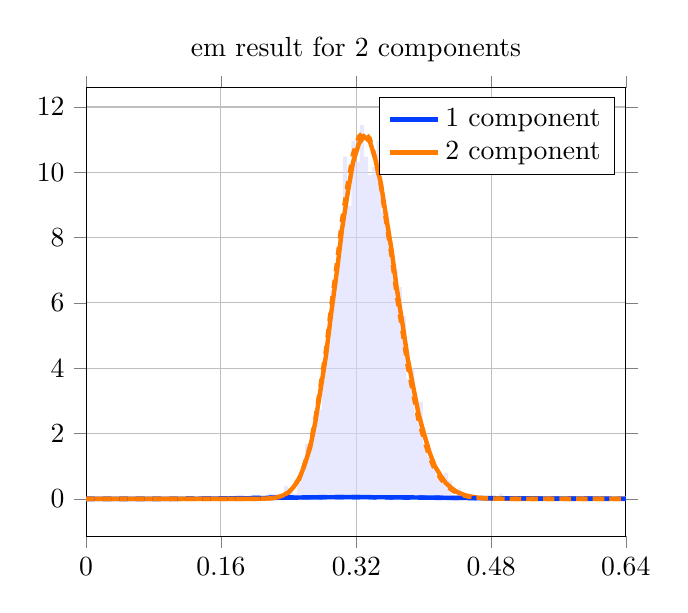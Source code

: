 \begin{tikzpicture}
\begin{axis}[title={em result for 2 components}, yticklabel style={/pgf/number format/fixed,
            /pgf/number format/precision=3}, grid={major}, yminorgrids={true}, tick align={outside}, xtick={0.0,0.16,0.321,0.481,0.641}, xmin={0.0}, xmax={0.641}, scaled y ticks={false}]
    \addplot[ybar interval, fill={blue!15}, forget plot, opacity={0.6}, draw={none}, bar width={5.0e-6}]
        table[row sep={\\}]
        {
            \\
            0.21  0.08  \\
            0.215  0.16  \\
            0.22  0.16  \\
            0.225  0.16  \\
            0.23  0.0  \\
            0.235  0.4  \\
            0.24  0.24  \\
            0.245  0.16  \\
            0.25  0.48  \\
            0.255  0.96  \\
            0.26  1.68  \\
            0.265  1.76  \\
            0.27  2.32  \\
            0.275  2.72  \\
            0.28  4.0  \\
            0.285  4.72  \\
            0.29  6.4  \\
            0.295  6.72  \\
            0.3  8.24  \\
            0.305  10.48  \\
            0.31  8.96  \\
            0.315  10.96  \\
            0.32  10.32  \\
            0.325  11.44  \\
            0.33  10.48  \\
            0.335  9.92  \\
            0.34  10.16  \\
            0.345  10.96  \\
            0.35  8.8  \\
            0.355  8.8  \\
            0.36  7.44  \\
            0.365  7.04  \\
            0.37  6.48  \\
            0.375  5.6  \\
            0.38  3.68  \\
            0.385  4.0  \\
            0.39  2.56  \\
            0.395  2.96  \\
            0.4  1.68  \\
            0.405  1.28  \\
            0.41  1.04  \\
            0.415  0.64  \\
            0.42  0.56  \\
            0.425  0.8  \\
            0.43  0.56  \\
            0.435  0.08  \\
            0.44  0.32  \\
            0.445  0.16  \\
            0.45  0.0  \\
            0.455  0.0  \\
            0.46  0.0  \\
            0.465  0.08  \\
            0.47  0.0  \\
            0.475  0.0  \\
            0.48  0.08  \\
            0.485  0.0  \\
            0.49  0.16  \\
            0.495  0.0  \\
            0.5  0.0  \\
            0.505  0.0  \\
            0.51  0.0  \\
            0.515  0.0  \\
            0.52  0.08  \\
            0.525  0.0  \\
            0.53  0.0  \\
            0.535  0.0  \\
            0.54  0.0  \\
            0.545  0.0  \\
            0.55  0.0  \\
            0.555  0.0  \\
            0.56  0.0  \\
            0.565  0.0  \\
            0.57  0.0  \\
            0.575  0.0  \\
            0.58  0.0  \\
            0.585  0.0  \\
            0.59  0.0  \\
            0.595  0.0  \\
            0.6  0.0  \\
            0.605  0.0  \\
            0.61  0.0  \\
            0.615  0.0  \\
            0.62  0.0  \\
            0.625  0.0  \\
            0.63  0.0  \\
            0.635  0.0  \\
            0.64  0.08  \\
            0.645  0.0  \\
        }
        ;
    \addplot[style={{ultra thick}}, color={rgb,1:red,0.008;green,0.243;blue,1.0}]
        table[row sep={\\}]
        {
            \\
            0.0  0.0  \\
            0.006  1.184e-13  \\
            0.013  5.73e-11  \\
            0.019  1.972e-9  \\
            0.026  2.299e-8  \\
            0.032  1.482e-7  \\
            0.039  6.563e-7  \\
            0.045  2.244e-6  \\
            0.052  6.348e-6  \\
            0.058  1.554e-5  \\
            0.065  3.393e-5  \\
            0.071  6.755e-5  \\
            0.078  0.0  \\
            0.084  0.0  \\
            0.091  0.0  \\
            0.097  0.001  \\
            0.104  0.001  \\
            0.11  0.001  \\
            0.117  0.002  \\
            0.123  0.002  \\
            0.13  0.003  \\
            0.136  0.004  \\
            0.142  0.005  \\
            0.149  0.006  \\
            0.155  0.008  \\
            0.162  0.009  \\
            0.168  0.011  \\
            0.175  0.013  \\
            0.181  0.015  \\
            0.188  0.017  \\
            0.194  0.019  \\
            0.201  0.022  \\
            0.207  0.024  \\
            0.214  0.027  \\
            0.22  0.029  \\
            0.227  0.032  \\
            0.233  0.034  \\
            0.24  0.036  \\
            0.246  0.038  \\
            0.253  0.04  \\
            0.259  0.042  \\
            0.266  0.044  \\
            0.272  0.045  \\
            0.278  0.047  \\
            0.285  0.048  \\
            0.291  0.049  \\
            0.298  0.05  \\
            0.304  0.05  \\
            0.311  0.05  \\
            0.317  0.051  \\
            0.324  0.05  \\
            0.33  0.05  \\
            0.337  0.05  \\
            0.343  0.049  \\
            0.35  0.048  \\
            0.356  0.048  \\
            0.363  0.047  \\
            0.369  0.045  \\
            0.376  0.044  \\
            0.382  0.043  \\
            0.389  0.042  \\
            0.395  0.04  \\
            0.402  0.039  \\
            0.408  0.037  \\
            0.414  0.036  \\
            0.421  0.034  \\
            0.427  0.032  \\
            0.434  0.031  \\
            0.44  0.029  \\
            0.447  0.028  \\
            0.453  0.026  \\
            0.46  0.025  \\
            0.466  0.023  \\
            0.473  0.022  \\
            0.479  0.021  \\
            0.486  0.019  \\
            0.492  0.018  \\
            0.499  0.017  \\
            0.505  0.016  \\
            0.512  0.015  \\
            0.518  0.014  \\
            0.525  0.013  \\
            0.531  0.012  \\
            0.538  0.011  \\
            0.544  0.01  \\
            0.55  0.009  \\
            0.557  0.009  \\
            0.563  0.008  \\
            0.57  0.007  \\
            0.576  0.007  \\
            0.583  0.006  \\
            0.589  0.006  \\
            0.596  0.005  \\
            0.602  0.005  \\
            0.609  0.004  \\
            0.615  0.004  \\
            0.622  0.004  \\
            0.628  0.003  \\
            0.635  0.003  \\
            0.641  0.003  \\
        }
        ;
    \addlegendentry {1 component}
    \addplot[style={{ultra thick}}, color={rgb,1:red,1.0;green,0.486;blue,0.0}]
        table[row sep={\\}]
        {
            \\
            0.0  0.0  \\
            0.006  1.952e-111  \\
            0.013  6.059e-86  \\
            0.019  2.436e-71  \\
            0.026  3.415e-61  \\
            0.032  1.728e-53  \\
            0.039  2.493e-47  \\
            0.045  3.088e-42  \\
            0.052  6.344e-38  \\
            0.058  3.303e-34  \\
            0.065  5.827e-31  \\
            0.071  4.281e-28  \\
            0.078  1.526e-25  \\
            0.084  2.965e-23  \\
            0.091  3.433e-21  \\
            0.097  2.546e-19  \\
            0.104  1.28e-17  \\
            0.11  4.579e-16  \\
            0.117  1.21e-14  \\
            0.123  2.445e-13  \\
            0.13  3.877e-12  \\
            0.136  4.943e-11  \\
            0.142  5.171e-10  \\
            0.149  4.518e-9  \\
            0.155  3.347e-8  \\
            0.162  2.131e-7  \\
            0.168  1.18e-6  \\
            0.175  5.745e-6  \\
            0.181  2.481e-5  \\
            0.188  9.589e-5  \\
            0.194  0.0  \\
            0.201  0.001  \\
            0.207  0.003  \\
            0.214  0.008  \\
            0.22  0.02  \\
            0.227  0.045  \\
            0.233  0.095  \\
            0.24  0.188  \\
            0.246  0.349  \\
            0.253  0.609  \\
            0.259  1.004  \\
            0.266  1.567  \\
            0.272  2.323  \\
            0.278  3.278  \\
            0.285  4.412  \\
            0.291  5.678  \\
            0.298  6.999  \\
            0.304  8.279  \\
            0.311  9.413  \\
            0.317  10.307  \\
            0.324  10.882  \\
            0.33  11.096  \\
            0.337  10.942  \\
            0.343  10.447  \\
            0.35  9.67  \\
            0.356  8.687  \\
            0.363  7.582  \\
            0.369  6.437  \\
            0.376  5.32  \\
            0.382  4.284  \\
            0.389  3.365  \\
            0.395  2.579  \\
            0.402  1.932  \\
            0.408  1.414  \\
            0.414  1.013  \\
            0.421  0.71  \\
            0.427  0.488  \\
            0.434  0.328  \\
            0.44  0.217  \\
            0.447  0.14  \\
            0.453  0.089  \\
            0.46  0.056  \\
            0.466  0.034  \\
            0.473  0.021  \\
            0.479  0.012  \\
            0.486  0.007  \\
            0.492  0.004  \\
            0.499  0.002  \\
            0.505  0.001  \\
            0.512  0.001  \\
            0.518  0.0  \\
            0.525  0.0  \\
            0.531  0.0  \\
            0.538  5.821e-5  \\
            0.544  3.001e-5  \\
            0.55  1.528e-5  \\
            0.557  7.688e-6  \\
            0.563  3.823e-6  \\
            0.57  1.879e-6  \\
            0.576  9.132e-7  \\
            0.583  4.39e-7  \\
            0.589  2.088e-7  \\
            0.596  9.823e-8  \\
            0.602  4.575e-8  \\
            0.609  2.11e-8  \\
            0.615  9.632e-9  \\
            0.622  4.355e-9  \\
            0.628  1.951e-9  \\
            0.635  8.657e-10  \\
            0.641  3.807e-10  \\
        }
        ;
    \addlegendentry {2 component}
    \addplot[style={{ultra thick, dashed}}, color={rgb,1:red,0.008;green,0.243;blue,1.0}]
        table[row sep={\\}]
        {
            \\
            0.0  0.0  \\
            0.006  6.697e-12  \\
            0.013  1.439e-9  \\
            0.019  3.097e-8  \\
            0.026  2.597e-7  \\
            0.032  1.3e-6  \\
            0.039  4.692e-6  \\
            0.045  1.352e-5  \\
            0.052  3.304e-5  \\
            0.058  7.117e-5  \\
            0.065  0.0  \\
            0.071  0.0  \\
            0.078  0.0  \\
            0.084  0.001  \\
            0.091  0.001  \\
            0.097  0.001  \\
            0.104  0.002  \\
            0.11  0.003  \\
            0.117  0.004  \\
            0.123  0.005  \\
            0.13  0.006  \\
            0.136  0.008  \\
            0.142  0.009  \\
            0.149  0.011  \\
            0.155  0.013  \\
            0.162  0.015  \\
            0.168  0.018  \\
            0.175  0.02  \\
            0.181  0.023  \\
            0.188  0.025  \\
            0.194  0.028  \\
            0.201  0.03  \\
            0.207  0.033  \\
            0.214  0.035  \\
            0.22  0.037  \\
            0.227  0.039  \\
            0.233  0.042  \\
            0.24  0.043  \\
            0.246  0.045  \\
            0.253  0.047  \\
            0.259  0.048  \\
            0.266  0.049  \\
            0.272  0.05  \\
            0.278  0.051  \\
            0.285  0.051  \\
            0.291  0.051  \\
            0.298  0.051  \\
            0.304  0.051  \\
            0.311  0.051  \\
            0.317  0.05  \\
            0.324  0.05  \\
            0.33  0.049  \\
            0.337  0.048  \\
            0.343  0.047  \\
            0.35  0.046  \\
            0.356  0.044  \\
            0.363  0.043  \\
            0.369  0.042  \\
            0.376  0.04  \\
            0.382  0.039  \\
            0.389  0.037  \\
            0.395  0.036  \\
            0.402  0.034  \\
            0.408  0.033  \\
            0.414  0.031  \\
            0.421  0.029  \\
            0.427  0.028  \\
            0.434  0.026  \\
            0.44  0.025  \\
            0.447  0.024  \\
            0.453  0.022  \\
            0.46  0.021  \\
            0.466  0.02  \\
            0.473  0.018  \\
            0.479  0.017  \\
            0.486  0.016  \\
            0.492  0.015  \\
            0.499  0.014  \\
            0.505  0.013  \\
            0.512  0.012  \\
            0.518  0.011  \\
            0.525  0.01  \\
            0.531  0.01  \\
            0.538  0.009  \\
            0.544  0.008  \\
            0.55  0.008  \\
            0.557  0.007  \\
            0.563  0.006  \\
            0.57  0.006  \\
            0.576  0.005  \\
            0.583  0.005  \\
            0.589  0.005  \\
            0.596  0.004  \\
            0.602  0.004  \\
            0.609  0.004  \\
            0.615  0.003  \\
            0.622  0.003  \\
            0.628  0.003  \\
            0.635  0.002  \\
            0.641  0.002  \\
        }
        ;
    \addplot[style={{ultra thick, dashed}}, color={rgb,1:red,1.0;green,0.486;blue,0.0}]
        table[row sep={\\}]
        {
            \\
            0.0  0.0  \\
            0.006  1.115e-113  \\
            0.013  1.201e-87  \\
            0.019  9.825e-73  \\
            0.026  2.251e-62  \\
            0.032  1.652e-54  \\
            0.039  3.205e-48  \\
            0.045  5.066e-43  \\
            0.052  1.278e-38  \\
            0.058  7.938e-35  \\
            0.065  1.632e-31  \\
            0.071  1.372e-28  \\
            0.078  5.509e-26  \\
            0.084  1.19e-23  \\
            0.091  1.515e-21  \\
            0.097  1.224e-19  \\
            0.104  6.653e-18  \\
            0.11  2.552e-16  \\
            0.117  7.191e-15  \\
            0.123  1.539e-13  \\
            0.13  2.573e-12  \\
            0.136  3.442e-11  \\
            0.142  3.763e-10  \\
            0.149  3.422e-9  \\
            0.155  2.63e-8  \\
            0.162  1.731e-7  \\
            0.168  9.885e-7  \\
            0.175  4.947e-6  \\
            0.181  2.191e-5  \\
            0.188  8.661e-5  \\
            0.194  0.0  \\
            0.201  0.001  \\
            0.207  0.003  \\
            0.214  0.008  \\
            0.22  0.019  \\
            0.227  0.045  \\
            0.233  0.095  \\
            0.24  0.19  \\
            0.246  0.355  \\
            0.253  0.624  \\
            0.259  1.033  \\
            0.266  1.619  \\
            0.272  2.405  \\
            0.278  3.398  \\
            0.285  4.576  \\
            0.291  5.884  \\
            0.298  7.242  \\
            0.304  8.545  \\
            0.311  9.684  \\
            0.317  10.559  \\
            0.324  11.095  \\
            0.33  11.25  \\
            0.337  11.023  \\
            0.343  10.451  \\
            0.35  9.599  \\
            0.356  8.552  \\
            0.363  7.398  \\
            0.369  6.221  \\
            0.376  5.09  \\
            0.382  4.055  \\
            0.389  3.15  \\
            0.395  2.386  \\
            0.402  1.765  \\
            0.408  1.276  \\
            0.414  0.902  \\
            0.421  0.624  \\
            0.427  0.422  \\
            0.434  0.28  \\
            0.44  0.182  \\
            0.447  0.116  \\
            0.453  0.073  \\
            0.46  0.045  \\
            0.466  0.027  \\
            0.473  0.016  \\
            0.479  0.009  \\
            0.486  0.005  \\
            0.492  0.003  \\
            0.499  0.002  \\
            0.505  0.001  \\
            0.512  0.001  \\
            0.518  0.0  \\
            0.525  0.0  \\
            0.531  7.336e-5  \\
            0.538  3.755e-5  \\
            0.544  1.897e-5  \\
            0.55  9.465e-6  \\
            0.557  4.664e-6  \\
            0.563  2.271e-6  \\
            0.57  1.093e-6  \\
            0.576  5.199e-7  \\
            0.583  2.446e-7  \\
            0.589  1.138e-7  \\
            0.596  5.238e-8  \\
            0.602  2.386e-8  \\
            0.609  1.076e-8  \\
            0.615  4.8e-9  \\
            0.622  2.121e-9  \\
            0.628  9.284e-10  \\
            0.635  4.025e-10  \\
            0.641  1.729e-10  \\
        }
        ;
\end{axis}
\end{tikzpicture}
